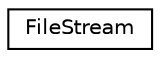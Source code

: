 digraph "Graphical Class Hierarchy"
{
  edge [fontname="Helvetica",fontsize="10",labelfontname="Helvetica",labelfontsize="10"];
  node [fontname="Helvetica",fontsize="10",shape=record];
  rankdir="LR";
  Node0 [label="FileStream",height=0.2,width=0.4,color="black", fillcolor="white", style="filled",URL="$classFileStream.html",tooltip="This class in analogous to the Connection class in live streams. "];
}
